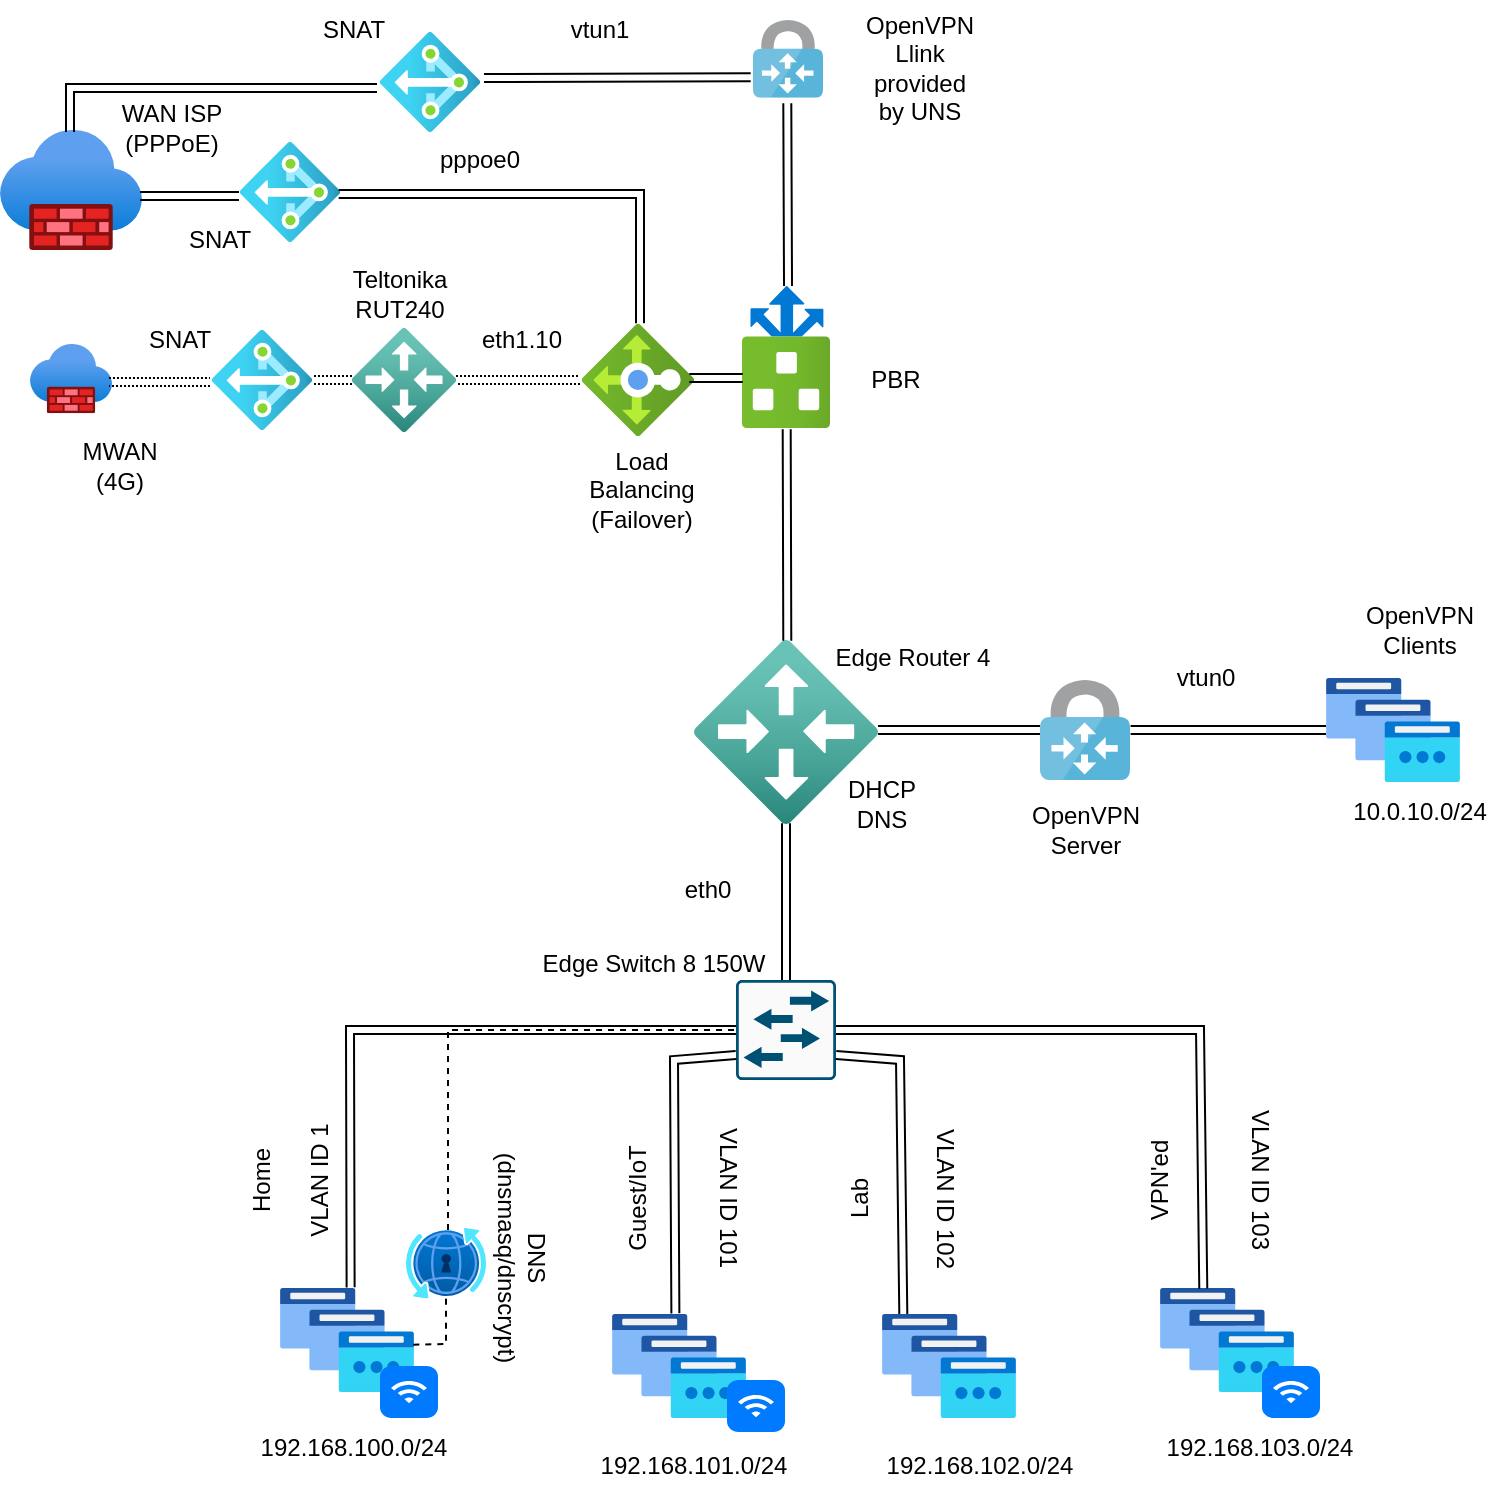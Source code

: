 <mxfile version="21.3.7" type="device">
  <diagram name="Pagina-1" id="-6sXGLotGN9ZcCLTFh_m">
    <mxGraphModel dx="1536" dy="982" grid="1" gridSize="10" guides="1" tooltips="1" connect="1" arrows="1" fold="1" page="1" pageScale="1" pageWidth="827" pageHeight="1169" math="0" shadow="0">
      <root>
        <mxCell id="0" />
        <mxCell id="1" parent="0" />
        <mxCell id="OnRaduhbo4fJ7MF6GFyW-1" value="" style="image;aspect=fixed;html=1;points=[];align=center;fontSize=12;image=img/lib/azure2/networking/Local_Network_Gateways.svg;" vertex="1" parent="1">
          <mxGeometry x="357" y="330" width="92" height="92" as="geometry" />
        </mxCell>
        <mxCell id="OnRaduhbo4fJ7MF6GFyW-2" value="" style="image;aspect=fixed;html=1;points=[];align=center;fontSize=12;image=img/lib/azure2/networking/IP_Groups.svg;" vertex="1" parent="1">
          <mxGeometry x="150" y="654" width="67" height="52" as="geometry" />
        </mxCell>
        <mxCell id="OnRaduhbo4fJ7MF6GFyW-3" value="" style="image;aspect=fixed;html=1;points=[];align=center;fontSize=12;image=img/lib/azure2/networking/IP_Groups.svg;" vertex="1" parent="1">
          <mxGeometry x="316" y="667" width="67" height="52" as="geometry" />
        </mxCell>
        <mxCell id="OnRaduhbo4fJ7MF6GFyW-4" value="" style="image;aspect=fixed;html=1;points=[];align=center;fontSize=12;image=img/lib/azure2/networking/IP_Groups.svg;" vertex="1" parent="1">
          <mxGeometry x="451" y="667" width="67" height="52" as="geometry" />
        </mxCell>
        <mxCell id="OnRaduhbo4fJ7MF6GFyW-5" value="" style="image;aspect=fixed;html=1;points=[];align=center;fontSize=12;image=img/lib/azure2/networking/IP_Groups.svg;" vertex="1" parent="1">
          <mxGeometry x="590" y="654" width="67" height="52" as="geometry" />
        </mxCell>
        <mxCell id="OnRaduhbo4fJ7MF6GFyW-6" value="" style="image;aspect=fixed;html=1;points=[];align=center;fontSize=12;image=img/lib/azure2/networking/Load_Balancers.svg;direction=north;" vertex="1" parent="1">
          <mxGeometry x="301" y="172" width="56" height="56" as="geometry" />
        </mxCell>
        <mxCell id="OnRaduhbo4fJ7MF6GFyW-7" value="" style="image;aspect=fixed;html=1;points=[];align=center;fontSize=12;image=img/lib/azure2/networking/Firewalls.svg;" vertex="1" parent="1">
          <mxGeometry x="10" y="75" width="71" height="60" as="geometry" />
        </mxCell>
        <mxCell id="OnRaduhbo4fJ7MF6GFyW-8" value="" style="image;aspect=fixed;html=1;points=[];align=center;fontSize=12;image=img/lib/azure2/networking/Firewalls.svg;" vertex="1" parent="1">
          <mxGeometry x="25" y="182" width="41" height="34.65" as="geometry" />
        </mxCell>
        <mxCell id="OnRaduhbo4fJ7MF6GFyW-10" value="" style="image;sketch=0;aspect=fixed;html=1;points=[];align=center;fontSize=12;image=img/lib/mscae/VPN_Gateway.svg;" vertex="1" parent="1">
          <mxGeometry x="530" y="350" width="45" height="50" as="geometry" />
        </mxCell>
        <mxCell id="OnRaduhbo4fJ7MF6GFyW-11" value="" style="image;aspect=fixed;html=1;points=[];align=center;fontSize=12;image=img/lib/azure2/networking/IP_Groups.svg;" vertex="1" parent="1">
          <mxGeometry x="673" y="349" width="67" height="52" as="geometry" />
        </mxCell>
        <mxCell id="OnRaduhbo4fJ7MF6GFyW-12" value="" style="image;sketch=0;aspect=fixed;html=1;points=[];align=center;fontSize=12;image=img/lib/mscae/VPN_Gateway.svg;" vertex="1" parent="1">
          <mxGeometry x="386.5" y="20" width="35" height="38.89" as="geometry" />
        </mxCell>
        <mxCell id="OnRaduhbo4fJ7MF6GFyW-13" value="" style="image;aspect=fixed;html=1;points=[];align=center;fontSize=12;image=img/lib/azure2/networking/DNS_Private_Resolver.svg;" vertex="1" parent="1">
          <mxGeometry x="213" y="624" width="40" height="35.29" as="geometry" />
        </mxCell>
        <mxCell id="OnRaduhbo4fJ7MF6GFyW-14" value="" style="sketch=0;points=[[0.015,0.015,0],[0.985,0.015,0],[0.985,0.985,0],[0.015,0.985,0],[0.25,0,0],[0.5,0,0],[0.75,0,0],[1,0.25,0],[1,0.5,0],[1,0.75,0],[0.75,1,0],[0.5,1,0],[0.25,1,0],[0,0.75,0],[0,0.5,0],[0,0.25,0]];verticalLabelPosition=bottom;html=1;verticalAlign=top;aspect=fixed;align=center;pointerEvents=1;shape=mxgraph.cisco19.rect;prIcon=l2_switch;fillColor=#FAFAFA;strokeColor=#005073;" vertex="1" parent="1">
          <mxGeometry x="378" y="500" width="50" height="50" as="geometry" />
        </mxCell>
        <mxCell id="OnRaduhbo4fJ7MF6GFyW-15" value="" style="image;aspect=fixed;html=1;points=[];align=center;fontSize=12;image=img/lib/azure2/networking/Local_Network_Gateways.svg;" vertex="1" parent="1">
          <mxGeometry x="186" y="174" width="52" height="52" as="geometry" />
        </mxCell>
        <mxCell id="OnRaduhbo4fJ7MF6GFyW-16" value="" style="image;aspect=fixed;html=1;points=[];align=center;fontSize=12;image=img/lib/azure2/networking/NAT.svg;direction=north;" vertex="1" parent="1">
          <mxGeometry x="130" y="81" width="50" height="50" as="geometry" />
        </mxCell>
        <mxCell id="OnRaduhbo4fJ7MF6GFyW-17" value="" style="image;aspect=fixed;html=1;points=[];align=center;fontSize=12;image=img/lib/azure2/networking/NAT.svg;direction=north;" vertex="1" parent="1">
          <mxGeometry x="200" y="26" width="50" height="50" as="geometry" />
        </mxCell>
        <mxCell id="OnRaduhbo4fJ7MF6GFyW-18" value="" style="image;aspect=fixed;html=1;points=[];align=center;fontSize=12;image=img/lib/azure2/networking/NAT.svg;direction=north;" vertex="1" parent="1">
          <mxGeometry x="116" y="175" width="50" height="50" as="geometry" />
        </mxCell>
        <mxCell id="OnRaduhbo4fJ7MF6GFyW-19" value="" style="image;aspect=fixed;html=1;points=[];align=center;fontSize=12;image=img/lib/azure2/networking/Route_Filters.svg;direction=north;" vertex="1" parent="1">
          <mxGeometry x="381" y="153" width="44" height="71" as="geometry" />
        </mxCell>
        <mxCell id="OnRaduhbo4fJ7MF6GFyW-20" value="" style="shape=link;html=1;rounded=0;exitX=0.5;exitY=0.996;exitDx=0;exitDy=0;exitPerimeter=0;entryX=0.5;entryY=0;entryDx=0;entryDy=0;entryPerimeter=0;" edge="1" parent="1" source="OnRaduhbo4fJ7MF6GFyW-1" target="OnRaduhbo4fJ7MF6GFyW-14">
          <mxGeometry width="100" relative="1" as="geometry">
            <mxPoint x="407" y="430" as="sourcePoint" />
            <mxPoint x="507" y="430" as="targetPoint" />
          </mxGeometry>
        </mxCell>
        <mxCell id="OnRaduhbo4fJ7MF6GFyW-21" value="" style="shape=link;html=1;rounded=0;exitX=1;exitY=0.489;exitDx=0;exitDy=0;exitPerimeter=0;" edge="1" parent="1" source="OnRaduhbo4fJ7MF6GFyW-1" target="OnRaduhbo4fJ7MF6GFyW-10">
          <mxGeometry width="100" relative="1" as="geometry">
            <mxPoint x="410" y="440" as="sourcePoint" />
            <mxPoint x="530" y="375" as="targetPoint" />
          </mxGeometry>
        </mxCell>
        <mxCell id="OnRaduhbo4fJ7MF6GFyW-22" value="" style="shape=link;html=1;rounded=0;exitX=1.007;exitY=0.5;exitDx=0;exitDy=0;exitPerimeter=0;" edge="1" parent="1" source="OnRaduhbo4fJ7MF6GFyW-10" target="OnRaduhbo4fJ7MF6GFyW-11">
          <mxGeometry width="100" relative="1" as="geometry">
            <mxPoint x="410" y="440" as="sourcePoint" />
            <mxPoint x="510" y="440" as="targetPoint" />
          </mxGeometry>
        </mxCell>
        <mxCell id="OnRaduhbo4fJ7MF6GFyW-23" value="" style="shape=link;html=1;rounded=0;entryX=0;entryY=0.5;entryDx=0;entryDy=0;entryPerimeter=0;exitX=0.527;exitY=-0.006;exitDx=0;exitDy=0;exitPerimeter=0;" edge="1" parent="1" source="OnRaduhbo4fJ7MF6GFyW-2" target="OnRaduhbo4fJ7MF6GFyW-14">
          <mxGeometry width="100" relative="1" as="geometry">
            <mxPoint x="310" y="560" as="sourcePoint" />
            <mxPoint x="410" y="560" as="targetPoint" />
            <Array as="points">
              <mxPoint x="185" y="525" />
            </Array>
          </mxGeometry>
        </mxCell>
        <mxCell id="OnRaduhbo4fJ7MF6GFyW-24" value="" style="shape=link;html=1;rounded=0;entryX=0;entryY=0.75;entryDx=0;entryDy=0;entryPerimeter=0;exitX=0.473;exitY=-0.006;exitDx=0;exitDy=0;exitPerimeter=0;" edge="1" parent="1" source="OnRaduhbo4fJ7MF6GFyW-3" target="OnRaduhbo4fJ7MF6GFyW-14">
          <mxGeometry width="100" relative="1" as="geometry">
            <mxPoint x="310" y="560" as="sourcePoint" />
            <mxPoint x="410" y="560" as="targetPoint" />
            <Array as="points">
              <mxPoint x="347" y="540" />
            </Array>
          </mxGeometry>
        </mxCell>
        <mxCell id="OnRaduhbo4fJ7MF6GFyW-25" value="" style="endArrow=none;dashed=1;html=1;rounded=0;exitX=0.995;exitY=0.545;exitDx=0;exitDy=0;exitPerimeter=0;" edge="1" parent="1" source="OnRaduhbo4fJ7MF6GFyW-2" target="OnRaduhbo4fJ7MF6GFyW-13">
          <mxGeometry width="50" height="50" relative="1" as="geometry">
            <mxPoint x="330" y="580" as="sourcePoint" />
            <mxPoint x="380" y="530" as="targetPoint" />
            <Array as="points">
              <mxPoint x="233" y="682" />
            </Array>
          </mxGeometry>
        </mxCell>
        <mxCell id="OnRaduhbo4fJ7MF6GFyW-26" value="" style="endArrow=none;dashed=1;html=1;rounded=0;exitX=0.525;exitY=0.028;exitDx=0;exitDy=0;exitPerimeter=0;entryX=0;entryY=0.5;entryDx=0;entryDy=0;entryPerimeter=0;" edge="1" parent="1" source="OnRaduhbo4fJ7MF6GFyW-13" target="OnRaduhbo4fJ7MF6GFyW-14">
          <mxGeometry width="50" height="50" relative="1" as="geometry">
            <mxPoint x="330" y="580" as="sourcePoint" />
            <mxPoint x="380" y="530" as="targetPoint" />
            <Array as="points">
              <mxPoint x="234" y="525" />
            </Array>
          </mxGeometry>
        </mxCell>
        <mxCell id="OnRaduhbo4fJ7MF6GFyW-27" value="" style="shape=link;html=1;rounded=0;exitX=1;exitY=0.75;exitDx=0;exitDy=0;exitPerimeter=0;entryX=0.159;entryY=0;entryDx=0;entryDy=0;entryPerimeter=0;" edge="1" parent="1" source="OnRaduhbo4fJ7MF6GFyW-14" target="OnRaduhbo4fJ7MF6GFyW-4">
          <mxGeometry width="100" relative="1" as="geometry">
            <mxPoint x="310" y="560" as="sourcePoint" />
            <mxPoint x="480" y="660" as="targetPoint" />
            <Array as="points">
              <mxPoint x="460" y="540" />
            </Array>
          </mxGeometry>
        </mxCell>
        <mxCell id="OnRaduhbo4fJ7MF6GFyW-28" value="" style="shape=link;html=1;rounded=0;entryX=0.323;entryY=0.006;entryDx=0;entryDy=0;entryPerimeter=0;exitX=1;exitY=0.5;exitDx=0;exitDy=0;exitPerimeter=0;" edge="1" parent="1" source="OnRaduhbo4fJ7MF6GFyW-14" target="OnRaduhbo4fJ7MF6GFyW-5">
          <mxGeometry width="100" relative="1" as="geometry">
            <mxPoint x="430" y="525" as="sourcePoint" />
            <mxPoint x="610.309" y="654.312" as="targetPoint" />
            <Array as="points">
              <mxPoint x="610" y="525" />
            </Array>
          </mxGeometry>
        </mxCell>
        <mxCell id="OnRaduhbo4fJ7MF6GFyW-30" value="" style="shape=link;html=1;rounded=0;entryX=-0.009;entryY=0.508;entryDx=0;entryDy=0;entryPerimeter=0;exitX=0.507;exitY=0.004;exitDx=0;exitDy=0;exitPerimeter=0;" edge="1" parent="1" source="OnRaduhbo4fJ7MF6GFyW-1" target="OnRaduhbo4fJ7MF6GFyW-19">
          <mxGeometry width="100" relative="1" as="geometry">
            <mxPoint x="427" y="350" as="sourcePoint" />
            <mxPoint x="547" y="270" as="targetPoint" />
          </mxGeometry>
        </mxCell>
        <mxCell id="OnRaduhbo4fJ7MF6GFyW-31" value="" style="shape=link;html=1;rounded=0;dashed=1;dashPattern=1 1;" edge="1" parent="1" source="OnRaduhbo4fJ7MF6GFyW-15">
          <mxGeometry width="100" relative="1" as="geometry">
            <mxPoint x="237.324" y="188.668" as="sourcePoint" />
            <mxPoint x="300" y="200" as="targetPoint" />
          </mxGeometry>
        </mxCell>
        <mxCell id="OnRaduhbo4fJ7MF6GFyW-32" value="" style="shape=link;html=1;rounded=0;entryX=0.268;entryY=0.008;entryDx=0;entryDy=0;entryPerimeter=0;exitX=0.411;exitY=0.958;exitDx=0;exitDy=0;exitPerimeter=0;" edge="1" parent="1">
          <mxGeometry width="100" relative="1" as="geometry">
            <mxPoint x="354.648" y="198.984" as="sourcePoint" />
            <mxPoint x="381.352" y="198.972" as="targetPoint" />
          </mxGeometry>
        </mxCell>
        <mxCell id="OnRaduhbo4fJ7MF6GFyW-33" value="" style="shape=link;html=1;rounded=0;entryX=1;entryY=0.523;entryDx=0;entryDy=0;entryPerimeter=0;exitX=0.49;exitY=1.071;exitDx=0;exitDy=0;exitPerimeter=0;" edge="1" parent="1" source="OnRaduhbo4fJ7MF6GFyW-12" target="OnRaduhbo4fJ7MF6GFyW-19">
          <mxGeometry width="100" relative="1" as="geometry">
            <mxPoint x="390" y="340" as="sourcePoint" />
            <mxPoint x="490" y="340" as="targetPoint" />
          </mxGeometry>
        </mxCell>
        <mxCell id="OnRaduhbo4fJ7MF6GFyW-35" value="" style="shape=link;html=1;rounded=0;entryX=-0.033;entryY=0.737;entryDx=0;entryDy=0;entryPerimeter=0;exitX=0.54;exitY=1.04;exitDx=0;exitDy=0;exitPerimeter=0;" edge="1" parent="1" source="OnRaduhbo4fJ7MF6GFyW-17" target="OnRaduhbo4fJ7MF6GFyW-12">
          <mxGeometry width="100" relative="1" as="geometry">
            <mxPoint x="230" y="190" as="sourcePoint" />
            <mxPoint x="330" y="190" as="targetPoint" />
          </mxGeometry>
        </mxCell>
        <mxCell id="OnRaduhbo4fJ7MF6GFyW-36" value="" style="shape=link;html=1;rounded=0;entryX=1.006;entryY=0.518;entryDx=0;entryDy=0;entryPerimeter=0;exitX=0.48;exitY=0.987;exitDx=0;exitDy=0;exitPerimeter=0;" edge="1" parent="1" source="OnRaduhbo4fJ7MF6GFyW-16" target="OnRaduhbo4fJ7MF6GFyW-6">
          <mxGeometry width="100" relative="1" as="geometry">
            <mxPoint x="230" y="190" as="sourcePoint" />
            <mxPoint x="330" y="190" as="targetPoint" />
            <Array as="points">
              <mxPoint x="330" y="107" />
            </Array>
          </mxGeometry>
        </mxCell>
        <mxCell id="OnRaduhbo4fJ7MF6GFyW-37" value="" style="shape=link;html=1;rounded=0;entryX=0;entryY=0.519;entryDx=0;entryDy=0;entryPerimeter=0;dashed=1;dashPattern=1 1;" edge="1" parent="1">
          <mxGeometry width="100" relative="1" as="geometry">
            <mxPoint x="167" y="200" as="sourcePoint" />
            <mxPoint x="186" y="199.988" as="targetPoint" />
          </mxGeometry>
        </mxCell>
        <mxCell id="OnRaduhbo4fJ7MF6GFyW-38" value="" style="shape=link;html=1;rounded=0;entryX=0.46;entryY=-0.01;entryDx=0;entryDy=0;entryPerimeter=0;exitX=0.986;exitY=0.55;exitDx=0;exitDy=0;exitPerimeter=0;" edge="1" parent="1" source="OnRaduhbo4fJ7MF6GFyW-7" target="OnRaduhbo4fJ7MF6GFyW-16">
          <mxGeometry width="100" relative="1" as="geometry">
            <mxPoint x="110" y="190" as="sourcePoint" />
            <mxPoint x="210" y="190" as="targetPoint" />
          </mxGeometry>
        </mxCell>
        <mxCell id="OnRaduhbo4fJ7MF6GFyW-39" value="" style="shape=link;html=1;rounded=0;entryX=0.48;entryY=-0.02;entryDx=0;entryDy=0;entryPerimeter=0;exitX=0.963;exitY=0.548;exitDx=0;exitDy=0;exitPerimeter=0;dashed=1;dashPattern=1 1;" edge="1" parent="1" source="OnRaduhbo4fJ7MF6GFyW-8" target="OnRaduhbo4fJ7MF6GFyW-18">
          <mxGeometry width="100" relative="1" as="geometry">
            <mxPoint x="110" y="190" as="sourcePoint" />
            <mxPoint x="210" y="190" as="targetPoint" />
          </mxGeometry>
        </mxCell>
        <mxCell id="OnRaduhbo4fJ7MF6GFyW-40" value="" style="shape=link;html=1;rounded=0;entryX=0.44;entryY=-0.03;entryDx=0;entryDy=0;entryPerimeter=0;exitX=0.493;exitY=0.017;exitDx=0;exitDy=0;exitPerimeter=0;" edge="1" parent="1" source="OnRaduhbo4fJ7MF6GFyW-7" target="OnRaduhbo4fJ7MF6GFyW-17">
          <mxGeometry width="100" relative="1" as="geometry">
            <mxPoint x="110" y="100" as="sourcePoint" />
            <mxPoint x="210" y="100" as="targetPoint" />
            <Array as="points">
              <mxPoint x="45" y="54" />
            </Array>
          </mxGeometry>
        </mxCell>
        <mxCell id="OnRaduhbo4fJ7MF6GFyW-41" value="Edge Router 4" style="text;strokeColor=none;align=center;fillColor=none;html=1;verticalAlign=middle;whiteSpace=wrap;rounded=0;" vertex="1" parent="1">
          <mxGeometry x="421.5" y="314" width="88.5" height="50" as="geometry" />
        </mxCell>
        <mxCell id="OnRaduhbo4fJ7MF6GFyW-42" value="OpenVPN Server" style="text;strokeColor=none;align=center;fillColor=none;html=1;verticalAlign=middle;whiteSpace=wrap;rounded=0;" vertex="1" parent="1">
          <mxGeometry x="522.5" y="410" width="60" height="30" as="geometry" />
        </mxCell>
        <mxCell id="OnRaduhbo4fJ7MF6GFyW-43" value="10.0.10.0/24" style="text;strokeColor=none;align=center;fillColor=none;html=1;verticalAlign=middle;whiteSpace=wrap;rounded=0;" vertex="1" parent="1">
          <mxGeometry x="690" y="401" width="60" height="30" as="geometry" />
        </mxCell>
        <mxCell id="OnRaduhbo4fJ7MF6GFyW-44" value="OpenVPN Clients" style="text;strokeColor=none;align=center;fillColor=none;html=1;verticalAlign=middle;whiteSpace=wrap;rounded=0;" vertex="1" parent="1">
          <mxGeometry x="690" y="310" width="60" height="30" as="geometry" />
        </mxCell>
        <mxCell id="OnRaduhbo4fJ7MF6GFyW-45" value="OpenVPN Llink provided by UNS" style="text;strokeColor=none;align=center;fillColor=none;html=1;verticalAlign=middle;whiteSpace=wrap;rounded=0;" vertex="1" parent="1">
          <mxGeometry x="440" y="28.89" width="60" height="30" as="geometry" />
        </mxCell>
        <mxCell id="OnRaduhbo4fJ7MF6GFyW-46" value="SNAT" style="text;strokeColor=none;align=center;fillColor=none;html=1;verticalAlign=middle;whiteSpace=wrap;rounded=0;" vertex="1" parent="1">
          <mxGeometry x="157" y="10" width="60" height="30" as="geometry" />
        </mxCell>
        <mxCell id="OnRaduhbo4fJ7MF6GFyW-47" value="SNAT" style="text;strokeColor=none;align=center;fillColor=none;html=1;verticalAlign=middle;whiteSpace=wrap;rounded=0;" vertex="1" parent="1">
          <mxGeometry x="90" y="115" width="60" height="30" as="geometry" />
        </mxCell>
        <mxCell id="OnRaduhbo4fJ7MF6GFyW-48" value="SNAT" style="text;strokeColor=none;align=center;fillColor=none;html=1;verticalAlign=middle;whiteSpace=wrap;rounded=0;" vertex="1" parent="1">
          <mxGeometry x="70" y="165" width="60" height="30" as="geometry" />
        </mxCell>
        <mxCell id="OnRaduhbo4fJ7MF6GFyW-49" value="Teltonika RUT240" style="text;strokeColor=none;align=center;fillColor=none;html=1;verticalAlign=middle;whiteSpace=wrap;rounded=0;" vertex="1" parent="1">
          <mxGeometry x="180" y="142" width="60" height="30" as="geometry" />
        </mxCell>
        <mxCell id="OnRaduhbo4fJ7MF6GFyW-50" value="Load Balancing (Failover)" style="text;strokeColor=none;align=center;fillColor=none;html=1;verticalAlign=middle;whiteSpace=wrap;rounded=0;" vertex="1" parent="1">
          <mxGeometry x="301" y="240" width="60" height="30" as="geometry" />
        </mxCell>
        <mxCell id="OnRaduhbo4fJ7MF6GFyW-52" value="WAN ISP (PPPoE)" style="text;strokeColor=none;align=center;fillColor=none;html=1;verticalAlign=middle;whiteSpace=wrap;rounded=0;" vertex="1" parent="1">
          <mxGeometry x="66" y="58.89" width="60" height="30" as="geometry" />
        </mxCell>
        <mxCell id="OnRaduhbo4fJ7MF6GFyW-53" value="MWAN (4G)" style="text;strokeColor=none;align=center;fillColor=none;html=1;verticalAlign=middle;whiteSpace=wrap;rounded=0;" vertex="1" parent="1">
          <mxGeometry x="40" y="228" width="60" height="30" as="geometry" />
        </mxCell>
        <mxCell id="OnRaduhbo4fJ7MF6GFyW-54" value="DNS (dnsmasq/dnscrypt)" style="text;strokeColor=none;align=center;fillColor=none;html=1;verticalAlign=middle;whiteSpace=wrap;rounded=0;rotation=90;" vertex="1" parent="1">
          <mxGeometry x="241" y="624" width="60" height="30" as="geometry" />
        </mxCell>
        <mxCell id="OnRaduhbo4fJ7MF6GFyW-55" value="&lt;div&gt;DHCP&lt;/div&gt;&lt;div&gt;DNS&lt;br&gt;&lt;/div&gt;" style="text;strokeColor=none;align=center;fillColor=none;html=1;verticalAlign=middle;whiteSpace=wrap;rounded=0;" vertex="1" parent="1">
          <mxGeometry x="421" y="397" width="60" height="30" as="geometry" />
        </mxCell>
        <mxCell id="OnRaduhbo4fJ7MF6GFyW-56" value="192.168.100.0/24" style="text;strokeColor=none;align=center;fillColor=none;html=1;verticalAlign=middle;whiteSpace=wrap;rounded=0;" vertex="1" parent="1">
          <mxGeometry x="157" y="719" width="60" height="30" as="geometry" />
        </mxCell>
        <mxCell id="OnRaduhbo4fJ7MF6GFyW-57" value="192.168.101.0/24" style="text;strokeColor=none;align=center;fillColor=none;html=1;verticalAlign=middle;whiteSpace=wrap;rounded=0;" vertex="1" parent="1">
          <mxGeometry x="326.5" y="728" width="60" height="30" as="geometry" />
        </mxCell>
        <mxCell id="OnRaduhbo4fJ7MF6GFyW-58" value="&lt;div&gt;192.168.102.0/24&lt;/div&gt;" style="text;strokeColor=none;align=center;fillColor=none;html=1;verticalAlign=middle;whiteSpace=wrap;rounded=0;" vertex="1" parent="1">
          <mxGeometry x="470" y="728" width="60" height="30" as="geometry" />
        </mxCell>
        <mxCell id="OnRaduhbo4fJ7MF6GFyW-59" value="Edge Switch 8 150W" style="text;strokeColor=none;align=center;fillColor=none;html=1;verticalAlign=middle;whiteSpace=wrap;rounded=0;" vertex="1" parent="1">
          <mxGeometry x="275" y="472" width="123.5" height="40" as="geometry" />
        </mxCell>
        <mxCell id="OnRaduhbo4fJ7MF6GFyW-60" value="PBR" style="text;strokeColor=none;align=center;fillColor=none;html=1;verticalAlign=middle;whiteSpace=wrap;rounded=0;" vertex="1" parent="1">
          <mxGeometry x="428" y="185" width="60" height="30" as="geometry" />
        </mxCell>
        <mxCell id="OnRaduhbo4fJ7MF6GFyW-61" value="&lt;div&gt;192.168.103.0/24&lt;/div&gt;" style="text;strokeColor=none;align=center;fillColor=none;html=1;verticalAlign=middle;whiteSpace=wrap;rounded=0;" vertex="1" parent="1">
          <mxGeometry x="610" y="719" width="60" height="30" as="geometry" />
        </mxCell>
        <mxCell id="OnRaduhbo4fJ7MF6GFyW-62" value="Home" style="text;strokeColor=none;align=center;fillColor=none;html=1;verticalAlign=middle;whiteSpace=wrap;rounded=0;rotation=270;" vertex="1" parent="1">
          <mxGeometry x="111" y="585" width="60" height="30" as="geometry" />
        </mxCell>
        <mxCell id="OnRaduhbo4fJ7MF6GFyW-63" value="Guest/IoT" style="text;strokeColor=none;align=center;fillColor=none;html=1;verticalAlign=middle;whiteSpace=wrap;rounded=0;rotation=270;" vertex="1" parent="1">
          <mxGeometry x="299" y="594" width="60" height="30" as="geometry" />
        </mxCell>
        <mxCell id="OnRaduhbo4fJ7MF6GFyW-64" value="Lab" style="text;strokeColor=none;align=center;fillColor=none;html=1;verticalAlign=middle;whiteSpace=wrap;rounded=0;rotation=270;" vertex="1" parent="1">
          <mxGeometry x="410" y="594" width="60" height="30" as="geometry" />
        </mxCell>
        <mxCell id="OnRaduhbo4fJ7MF6GFyW-65" value="VPN&#39;ed" style="text;strokeColor=none;align=center;fillColor=none;html=1;verticalAlign=middle;whiteSpace=wrap;rounded=0;rotation=270;" vertex="1" parent="1">
          <mxGeometry x="560" y="585" width="60" height="30" as="geometry" />
        </mxCell>
        <mxCell id="OnRaduhbo4fJ7MF6GFyW-66" value="VLAN ID 1" style="text;strokeColor=none;align=center;fillColor=none;html=1;verticalAlign=middle;whiteSpace=wrap;rounded=0;rotation=270;" vertex="1" parent="1">
          <mxGeometry x="140" y="585" width="60" height="30" as="geometry" />
        </mxCell>
        <mxCell id="OnRaduhbo4fJ7MF6GFyW-67" value="VLAN ID 103" style="text;strokeColor=none;align=center;fillColor=none;html=1;verticalAlign=middle;whiteSpace=wrap;rounded=0;rotation=90;" vertex="1" parent="1">
          <mxGeometry x="600" y="585" width="80" height="30" as="geometry" />
        </mxCell>
        <mxCell id="OnRaduhbo4fJ7MF6GFyW-68" value="&lt;div&gt;VLAN ID 102&lt;/div&gt;" style="text;strokeColor=none;align=center;fillColor=none;html=1;verticalAlign=middle;whiteSpace=wrap;rounded=0;rotation=90;" vertex="1" parent="1">
          <mxGeometry x="442.5" y="594" width="80" height="30" as="geometry" />
        </mxCell>
        <mxCell id="OnRaduhbo4fJ7MF6GFyW-69" value="&lt;div&gt;VLAN ID 101&lt;/div&gt;" style="text;strokeColor=none;align=center;fillColor=none;html=1;verticalAlign=middle;whiteSpace=wrap;rounded=0;rotation=90;" vertex="1" parent="1">
          <mxGeometry x="334" y="594" width="80" height="30" as="geometry" />
        </mxCell>
        <mxCell id="OnRaduhbo4fJ7MF6GFyW-70" value="" style="html=1;strokeWidth=1;shadow=0;dashed=0;shape=mxgraph.ios7.misc.wifi;fillColor=#007AFF;strokeColor=none;buttonText=;strokeColor2=#222222;fontColor=#222222;fontSize=8;verticalLabelPosition=bottom;verticalAlign=top;align=center;sketch=0;" vertex="1" parent="1">
          <mxGeometry x="200" y="693" width="29" height="26" as="geometry" />
        </mxCell>
        <mxCell id="OnRaduhbo4fJ7MF6GFyW-71" value="" style="html=1;strokeWidth=1;shadow=0;dashed=0;shape=mxgraph.ios7.misc.wifi;fillColor=#007AFF;strokeColor=none;buttonText=;strokeColor2=#222222;fontColor=#222222;fontSize=8;verticalLabelPosition=bottom;verticalAlign=top;align=center;sketch=0;" vertex="1" parent="1">
          <mxGeometry x="373.5" y="700" width="29" height="26" as="geometry" />
        </mxCell>
        <mxCell id="OnRaduhbo4fJ7MF6GFyW-72" value="" style="html=1;strokeWidth=1;shadow=0;dashed=0;shape=mxgraph.ios7.misc.wifi;fillColor=#007AFF;strokeColor=none;buttonText=;strokeColor2=#222222;fontColor=#222222;fontSize=8;verticalLabelPosition=bottom;verticalAlign=top;align=center;sketch=0;" vertex="1" parent="1">
          <mxGeometry x="641" y="693" width="29" height="26" as="geometry" />
        </mxCell>
        <mxCell id="OnRaduhbo4fJ7MF6GFyW-74" value="eth0" style="text;strokeColor=none;align=center;fillColor=none;html=1;verticalAlign=middle;whiteSpace=wrap;rounded=0;" vertex="1" parent="1">
          <mxGeometry x="334" y="440" width="60" height="30" as="geometry" />
        </mxCell>
        <mxCell id="OnRaduhbo4fJ7MF6GFyW-75" value="vtun0" style="text;strokeColor=none;align=center;fillColor=none;html=1;verticalAlign=middle;whiteSpace=wrap;rounded=0;" vertex="1" parent="1">
          <mxGeometry x="582.5" y="334" width="60" height="30" as="geometry" />
        </mxCell>
        <mxCell id="OnRaduhbo4fJ7MF6GFyW-76" value="eth1.10" style="text;strokeColor=none;align=center;fillColor=none;html=1;verticalAlign=middle;whiteSpace=wrap;rounded=0;" vertex="1" parent="1">
          <mxGeometry x="241" y="165" width="60" height="30" as="geometry" />
        </mxCell>
        <mxCell id="OnRaduhbo4fJ7MF6GFyW-77" value="pppoe0" style="text;strokeColor=none;align=center;fillColor=none;html=1;verticalAlign=middle;whiteSpace=wrap;rounded=0;" vertex="1" parent="1">
          <mxGeometry x="220" y="75" width="60" height="30" as="geometry" />
        </mxCell>
        <mxCell id="OnRaduhbo4fJ7MF6GFyW-78" value="vtun1" style="text;strokeColor=none;align=center;fillColor=none;html=1;verticalAlign=middle;whiteSpace=wrap;rounded=0;" vertex="1" parent="1">
          <mxGeometry x="280" y="10" width="60" height="30" as="geometry" />
        </mxCell>
      </root>
    </mxGraphModel>
  </diagram>
</mxfile>
